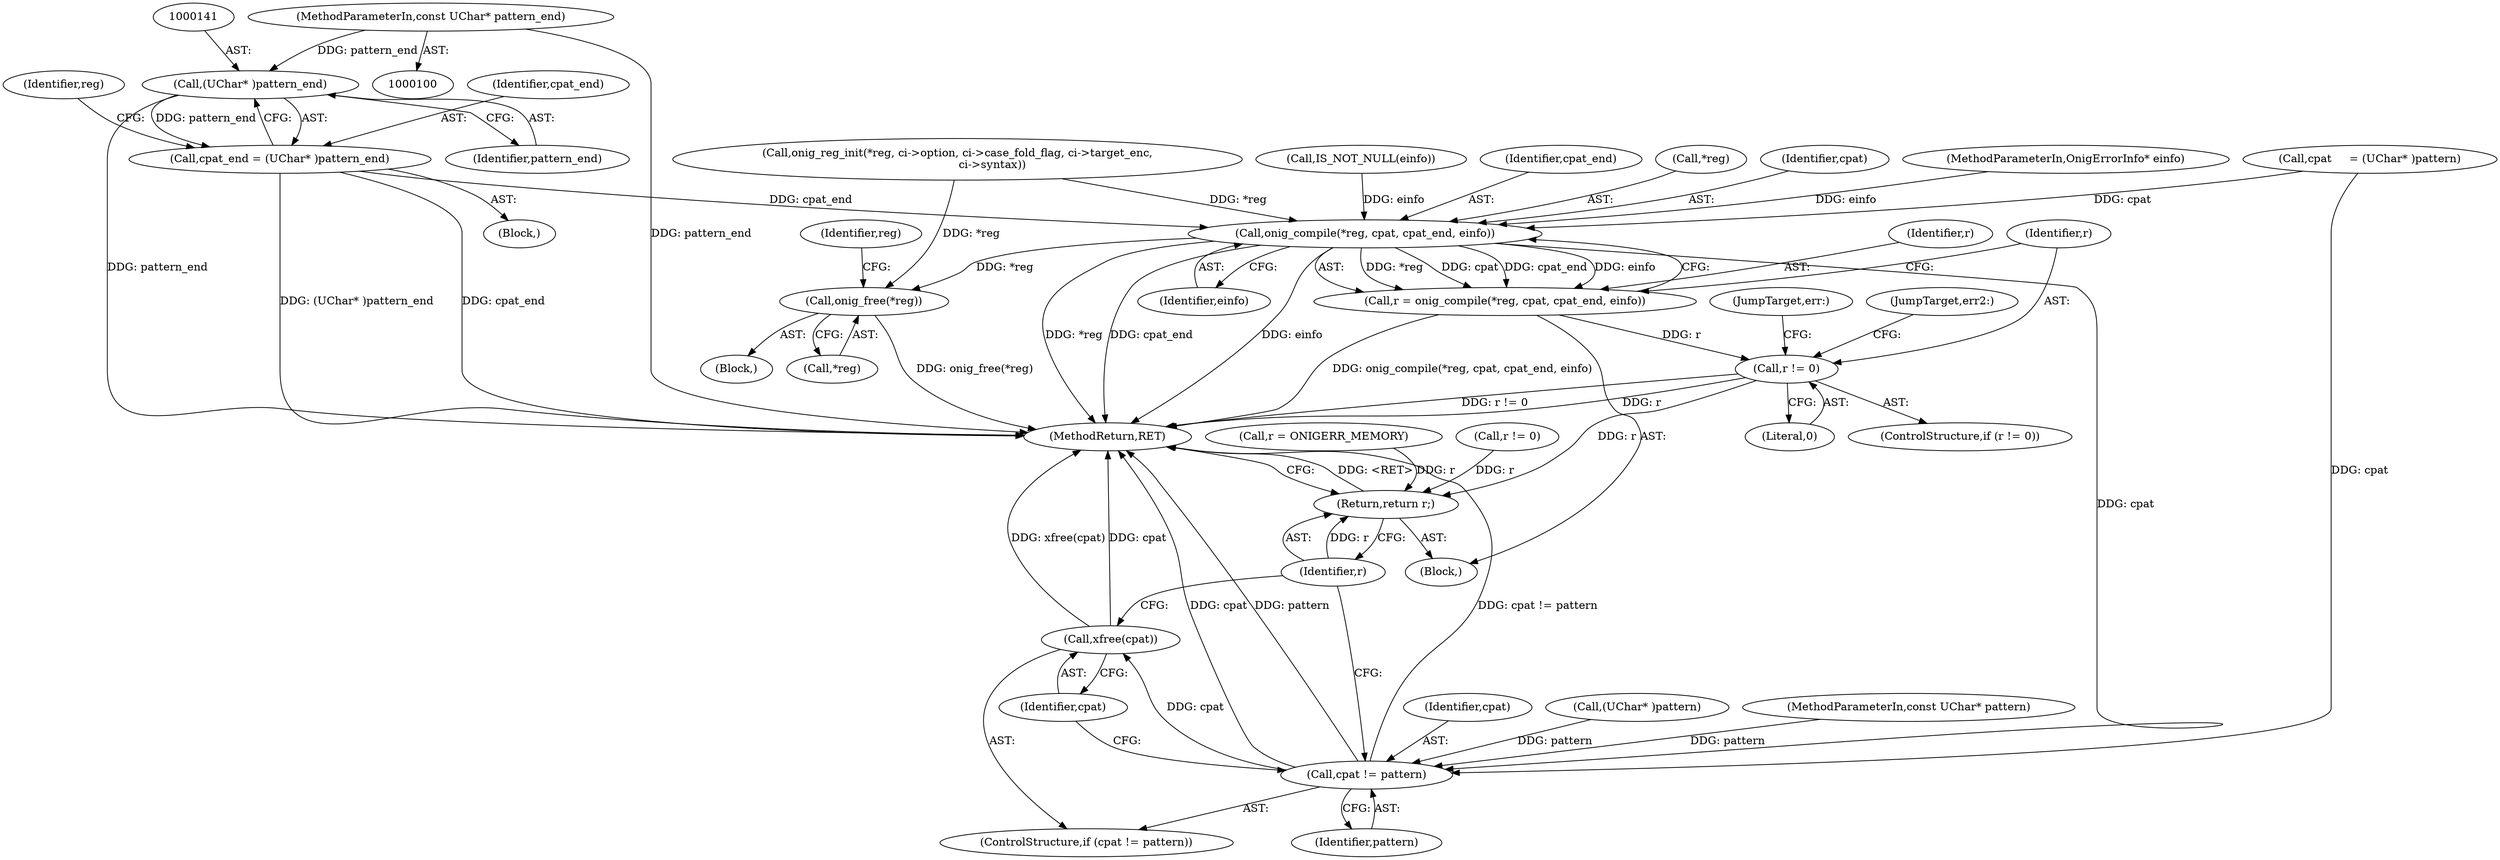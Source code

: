 digraph "0_oniguruma_0f7f61ed1b7b697e283e37bd2d731d0bd57adb55@pointer" {
"1000140" [label="(Call,(UChar* )pattern_end)"];
"1000103" [label="(MethodParameterIn,const UChar* pattern_end)"];
"1000138" [label="(Call,cpat_end = (UChar* )pattern_end)"];
"1000184" [label="(Call,onig_compile(*reg, cpat, cpat_end, einfo))"];
"1000182" [label="(Call,r = onig_compile(*reg, cpat, cpat_end, einfo))"];
"1000191" [label="(Call,r != 0)"];
"1000210" [label="(Return,return r;)"];
"1000196" [label="(Call,onig_free(*reg))"];
"1000205" [label="(Call,cpat != pattern)"];
"1000208" [label="(Call,xfree(cpat))"];
"1000193" [label="(Literal,0)"];
"1000138" [label="(Call,cpat_end = (UChar* )pattern_end)"];
"1000195" [label="(JumpTarget,err:)"];
"1000206" [label="(Identifier,cpat)"];
"1000204" [label="(ControlStructure,if (cpat != pattern))"];
"1000208" [label="(Call,xfree(cpat))"];
"1000185" [label="(Call,*reg)"];
"1000211" [label="(Identifier,r)"];
"1000187" [label="(Identifier,cpat)"];
"1000183" [label="(Identifier,r)"];
"1000178" [label="(Call,r != 0)"];
"1000145" [label="(Identifier,reg)"];
"1000132" [label="(Block,)"];
"1000106" [label="(Block,)"];
"1000201" [label="(Identifier,reg)"];
"1000103" [label="(MethodParameterIn,const UChar* pattern_end)"];
"1000105" [label="(MethodParameterIn,OnigErrorInfo* einfo)"];
"1000140" [label="(Call,(UChar* )pattern_end)"];
"1000162" [label="(Call,onig_reg_init(*reg, ci->option, ci->case_fold_flag, ci->target_enc,\n                    ci->syntax))"];
"1000196" [label="(Call,onig_free(*reg))"];
"1000194" [label="(Block,)"];
"1000135" [label="(Call,(UChar* )pattern)"];
"1000205" [label="(Call,cpat != pattern)"];
"1000156" [label="(Call,r = ONIGERR_MEMORY)"];
"1000111" [label="(Call,IS_NOT_NULL(einfo))"];
"1000209" [label="(Identifier,cpat)"];
"1000102" [label="(MethodParameterIn,const UChar* pattern)"];
"1000212" [label="(MethodReturn,RET)"];
"1000133" [label="(Call,cpat     = (UChar* )pattern)"];
"1000188" [label="(Identifier,cpat_end)"];
"1000197" [label="(Call,*reg)"];
"1000210" [label="(Return,return r;)"];
"1000184" [label="(Call,onig_compile(*reg, cpat, cpat_end, einfo))"];
"1000142" [label="(Identifier,pattern_end)"];
"1000139" [label="(Identifier,cpat_end)"];
"1000182" [label="(Call,r = onig_compile(*reg, cpat, cpat_end, einfo))"];
"1000203" [label="(JumpTarget,err2:)"];
"1000189" [label="(Identifier,einfo)"];
"1000191" [label="(Call,r != 0)"];
"1000190" [label="(ControlStructure,if (r != 0))"];
"1000192" [label="(Identifier,r)"];
"1000207" [label="(Identifier,pattern)"];
"1000140" -> "1000138"  [label="AST: "];
"1000140" -> "1000142"  [label="CFG: "];
"1000141" -> "1000140"  [label="AST: "];
"1000142" -> "1000140"  [label="AST: "];
"1000138" -> "1000140"  [label="CFG: "];
"1000140" -> "1000212"  [label="DDG: pattern_end"];
"1000140" -> "1000138"  [label="DDG: pattern_end"];
"1000103" -> "1000140"  [label="DDG: pattern_end"];
"1000103" -> "1000100"  [label="AST: "];
"1000103" -> "1000212"  [label="DDG: pattern_end"];
"1000138" -> "1000132"  [label="AST: "];
"1000139" -> "1000138"  [label="AST: "];
"1000145" -> "1000138"  [label="CFG: "];
"1000138" -> "1000212"  [label="DDG: cpat_end"];
"1000138" -> "1000212"  [label="DDG: (UChar* )pattern_end"];
"1000138" -> "1000184"  [label="DDG: cpat_end"];
"1000184" -> "1000182"  [label="AST: "];
"1000184" -> "1000189"  [label="CFG: "];
"1000185" -> "1000184"  [label="AST: "];
"1000187" -> "1000184"  [label="AST: "];
"1000188" -> "1000184"  [label="AST: "];
"1000189" -> "1000184"  [label="AST: "];
"1000182" -> "1000184"  [label="CFG: "];
"1000184" -> "1000212"  [label="DDG: *reg"];
"1000184" -> "1000212"  [label="DDG: cpat_end"];
"1000184" -> "1000212"  [label="DDG: einfo"];
"1000184" -> "1000182"  [label="DDG: *reg"];
"1000184" -> "1000182"  [label="DDG: cpat"];
"1000184" -> "1000182"  [label="DDG: cpat_end"];
"1000184" -> "1000182"  [label="DDG: einfo"];
"1000162" -> "1000184"  [label="DDG: *reg"];
"1000133" -> "1000184"  [label="DDG: cpat"];
"1000111" -> "1000184"  [label="DDG: einfo"];
"1000105" -> "1000184"  [label="DDG: einfo"];
"1000184" -> "1000196"  [label="DDG: *reg"];
"1000184" -> "1000205"  [label="DDG: cpat"];
"1000182" -> "1000106"  [label="AST: "];
"1000183" -> "1000182"  [label="AST: "];
"1000192" -> "1000182"  [label="CFG: "];
"1000182" -> "1000212"  [label="DDG: onig_compile(*reg, cpat, cpat_end, einfo)"];
"1000182" -> "1000191"  [label="DDG: r"];
"1000191" -> "1000190"  [label="AST: "];
"1000191" -> "1000193"  [label="CFG: "];
"1000192" -> "1000191"  [label="AST: "];
"1000193" -> "1000191"  [label="AST: "];
"1000195" -> "1000191"  [label="CFG: "];
"1000203" -> "1000191"  [label="CFG: "];
"1000191" -> "1000212"  [label="DDG: r != 0"];
"1000191" -> "1000212"  [label="DDG: r"];
"1000191" -> "1000210"  [label="DDG: r"];
"1000210" -> "1000106"  [label="AST: "];
"1000210" -> "1000211"  [label="CFG: "];
"1000211" -> "1000210"  [label="AST: "];
"1000212" -> "1000210"  [label="CFG: "];
"1000210" -> "1000212"  [label="DDG: <RET>"];
"1000211" -> "1000210"  [label="DDG: r"];
"1000156" -> "1000210"  [label="DDG: r"];
"1000178" -> "1000210"  [label="DDG: r"];
"1000196" -> "1000194"  [label="AST: "];
"1000196" -> "1000197"  [label="CFG: "];
"1000197" -> "1000196"  [label="AST: "];
"1000201" -> "1000196"  [label="CFG: "];
"1000196" -> "1000212"  [label="DDG: onig_free(*reg)"];
"1000162" -> "1000196"  [label="DDG: *reg"];
"1000205" -> "1000204"  [label="AST: "];
"1000205" -> "1000207"  [label="CFG: "];
"1000206" -> "1000205"  [label="AST: "];
"1000207" -> "1000205"  [label="AST: "];
"1000209" -> "1000205"  [label="CFG: "];
"1000211" -> "1000205"  [label="CFG: "];
"1000205" -> "1000212"  [label="DDG: cpat"];
"1000205" -> "1000212"  [label="DDG: pattern"];
"1000205" -> "1000212"  [label="DDG: cpat != pattern"];
"1000133" -> "1000205"  [label="DDG: cpat"];
"1000135" -> "1000205"  [label="DDG: pattern"];
"1000102" -> "1000205"  [label="DDG: pattern"];
"1000205" -> "1000208"  [label="DDG: cpat"];
"1000208" -> "1000204"  [label="AST: "];
"1000208" -> "1000209"  [label="CFG: "];
"1000209" -> "1000208"  [label="AST: "];
"1000211" -> "1000208"  [label="CFG: "];
"1000208" -> "1000212"  [label="DDG: cpat"];
"1000208" -> "1000212"  [label="DDG: xfree(cpat)"];
}
